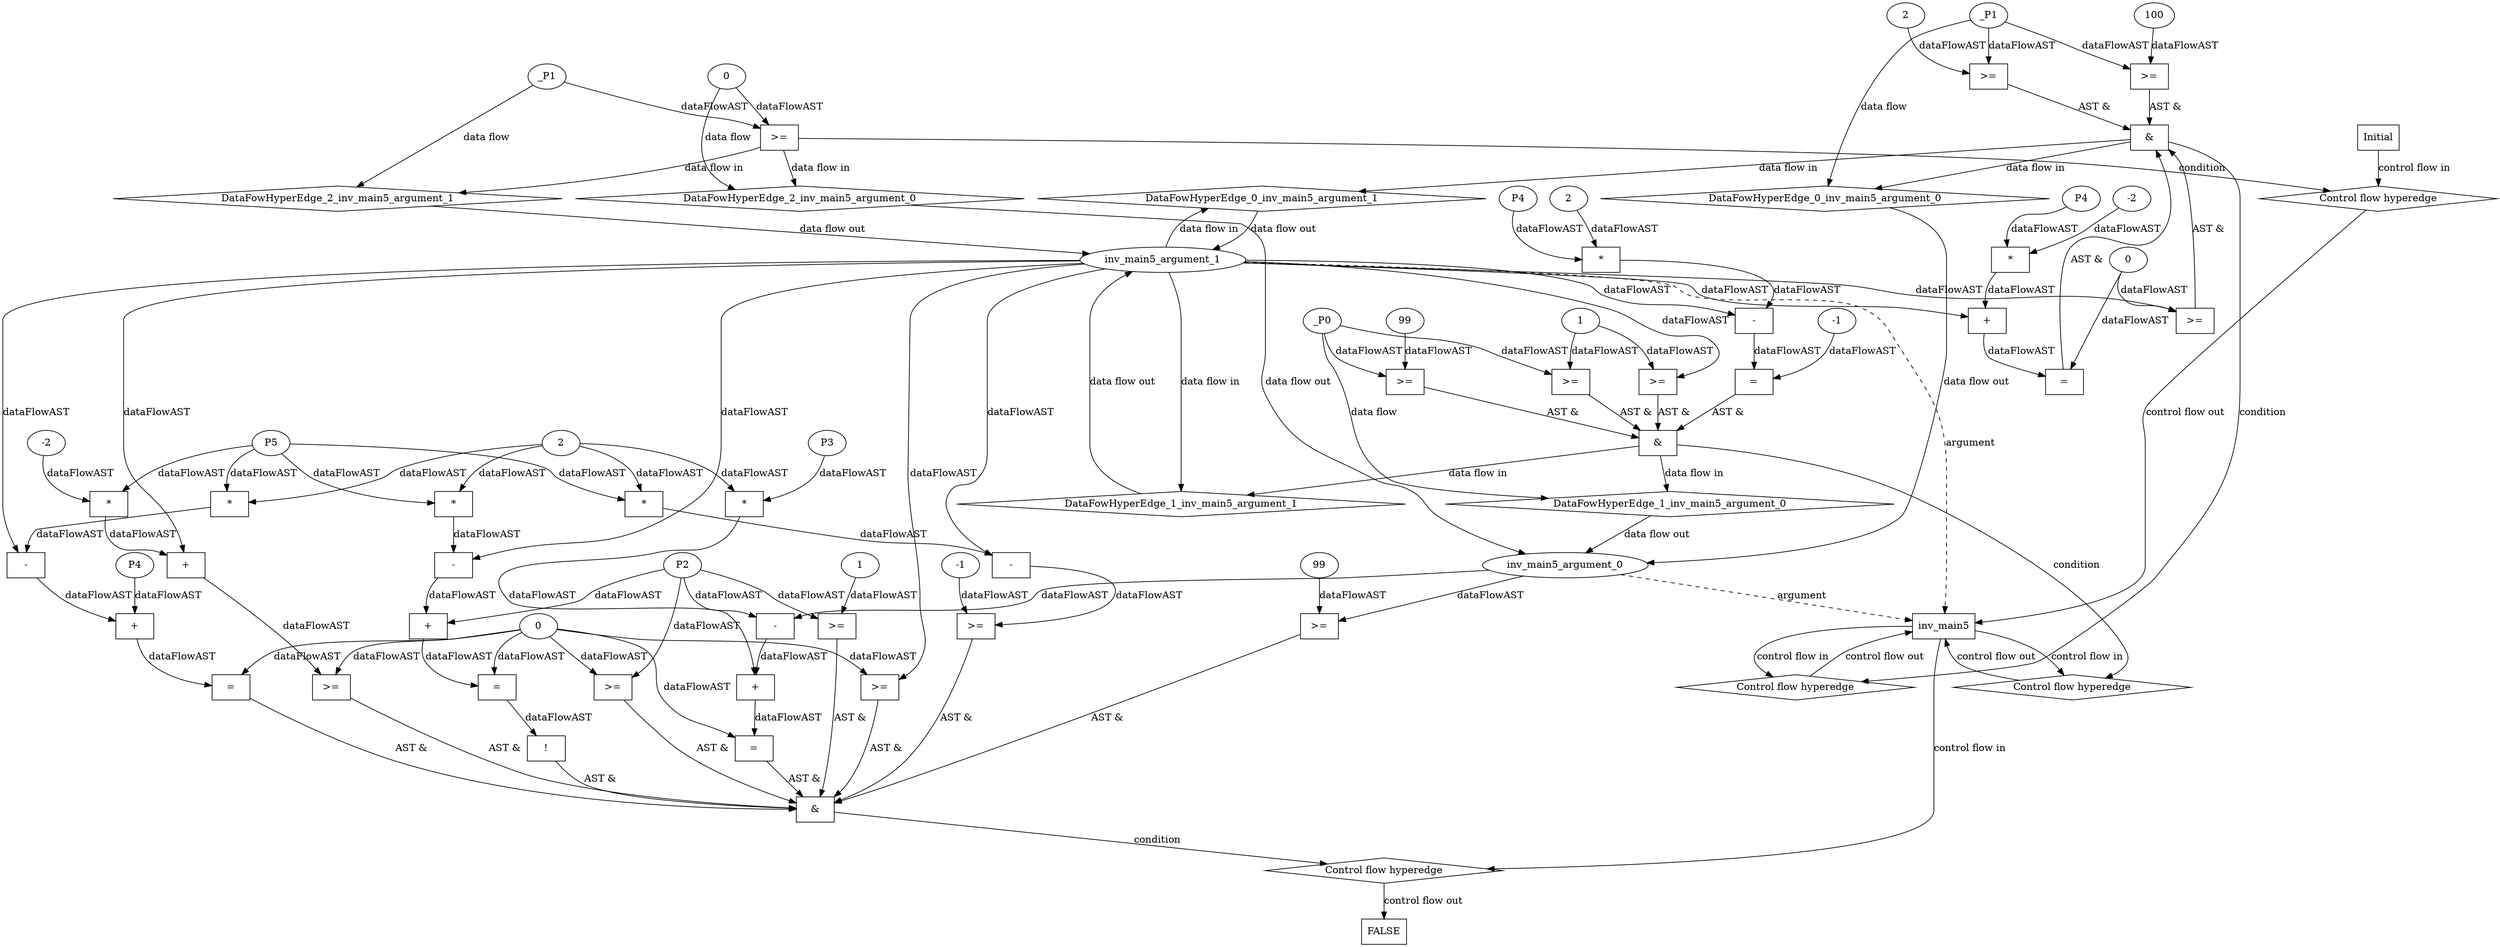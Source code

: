 digraph dag {
"inv_main5" [label="inv_main5" nodeName="inv_main5" class=cfn  shape="rect"];
FALSE [label="FALSE" nodeName=FALSE class=cfn  shape="rect"];
Initial [label="Initial" nodeName=Initial class=cfn  shape="rect"];
ControlFowHyperEdge_0 [label="Control flow hyperedge" nodeName=ControlFowHyperEdge_0 class=controlFlowHyperEdge shape="diamond"];
"inv_main5" -> ControlFowHyperEdge_0 [label="control flow in"]
ControlFowHyperEdge_0 -> "inv_main5" [label="control flow out"]
ControlFowHyperEdge_1 [label="Control flow hyperedge" nodeName=ControlFowHyperEdge_1 class=controlFlowHyperEdge shape="diamond"];
"inv_main5" -> ControlFowHyperEdge_1 [label="control flow in"]
ControlFowHyperEdge_1 -> "inv_main5" [label="control flow out"]
ControlFowHyperEdge_2 [label="Control flow hyperedge" nodeName=ControlFowHyperEdge_2 class=controlFlowHyperEdge shape="diamond"];
"Initial" -> ControlFowHyperEdge_2 [label="control flow in"]
ControlFowHyperEdge_2 -> "inv_main5" [label="control flow out"]
ControlFowHyperEdge_3 [label="Control flow hyperedge" nodeName=ControlFowHyperEdge_3 class=controlFlowHyperEdge shape="diamond"];
"inv_main5" -> ControlFowHyperEdge_3 [label="control flow in"]
ControlFowHyperEdge_3 -> "FALSE" [label="control flow out"]
"inv_main5_argument_0" [label="inv_main5_argument_0" nodeName=argument0 class=argument  head="inv_main5" shape="oval"];
"inv_main5_argument_0" -> "inv_main5"[label="argument" style="dashed"]
"inv_main5_argument_1" [label="inv_main5_argument_1" nodeName=argument1 class=argument  head="inv_main5" shape="oval"];
"inv_main5_argument_1" -> "inv_main5"[label="argument" style="dashed"]

"xxxinv_main5___inv_main5_0xxx_and" [label="&" nodeName="xxxinv_main5___inv_main5_0xxx_and" class=Operator shape="rect"];
"xxxinv_main5___inv_main5_0xxxguard_0_node_0" [label=">=" nodeName="xxxinv_main5___inv_main5_0xxxguard_0_node_0" class=Operator  shape="rect"];
"xxxinv_main5___inv_main5_0xxxguard_0_node_1" [label="100" nodeName="xxxinv_main5___inv_main5_0xxxguard_0_node_1" class=Literal ];
"xxxinv_main5___inv_main5_0xxxguard_0_node_1" -> "xxxinv_main5___inv_main5_0xxxguard_0_node_0"[label="dataFlowAST"]
"xxxinv_main5___inv_main5_0xxxdataFlow_0_node_0" -> "xxxinv_main5___inv_main5_0xxxguard_0_node_0"[label="dataFlowAST"]

"xxxinv_main5___inv_main5_0xxxguard_0_node_0" -> "xxxinv_main5___inv_main5_0xxx_and" [label="AST &"];
"xxxinv_main5___inv_main5_0xxxguard1_node_0" [label=">=" nodeName="xxxinv_main5___inv_main5_0xxxguard1_node_0" class=Operator  shape="rect"];
"xxxinv_main5___inv_main5_0xxxguard1_node_2" [label="2" nodeName="xxxinv_main5___inv_main5_0xxxguard1_node_2" class=Literal ];
"xxxinv_main5___inv_main5_0xxxdataFlow_0_node_0" -> "xxxinv_main5___inv_main5_0xxxguard1_node_0"[label="dataFlowAST"]
"xxxinv_main5___inv_main5_0xxxguard1_node_2" -> "xxxinv_main5___inv_main5_0xxxguard1_node_0"[label="dataFlowAST"]

"xxxinv_main5___inv_main5_0xxxguard1_node_0" -> "xxxinv_main5___inv_main5_0xxx_and" [label="AST &"];
"xxxinv_main5___inv_main5_0xxxguard2_node_0" [label=">=" nodeName="xxxinv_main5___inv_main5_0xxxguard2_node_0" class=Operator  shape="rect"];
"xxxinv_main5___inv_main5_0xxxguard2_node_2" [label="0" nodeName="xxxinv_main5___inv_main5_0xxxguard2_node_2" class=Literal ];
"inv_main5_argument_1" -> "xxxinv_main5___inv_main5_0xxxguard2_node_0"[label="dataFlowAST"]
"xxxinv_main5___inv_main5_0xxxguard2_node_2" -> "xxxinv_main5___inv_main5_0xxxguard2_node_0"[label="dataFlowAST"]

"xxxinv_main5___inv_main5_0xxxguard2_node_0" -> "xxxinv_main5___inv_main5_0xxx_and" [label="AST &"];
"xxxinv_main5___inv_main5_0xxxguard3_node_0" [label="=" nodeName="xxxinv_main5___inv_main5_0xxxguard3_node_0" class=Operator  shape="rect"];
"xxxinv_main5___inv_main5_0xxxguard3_node_1" [label="+" nodeName="xxxinv_main5___inv_main5_0xxxguard3_node_1" class= Operator shape="rect"];
"xxxinv_main5___inv_main5_0xxxguard3_node_3" [label="*" nodeName="xxxinv_main5___inv_main5_0xxxguard3_node_3" class=Operator  shape="rect"];
"xxxinv_main5___inv_main5_0xxxguard3_node_4" [label="-2" nodeName="xxxinv_main5___inv_main5_0xxxguard3_node_4" class=Coeff ];
"xxxinv_main5___inv_main5_0xxxguard3_node_5" [label="P4" nodeName="xxxinv_main5___inv_main5_0xxxguard3_node_5" class=Constant ];
"xxxinv_main5___inv_main5_0xxxguard3_node_1" -> "xxxinv_main5___inv_main5_0xxxguard3_node_0"[label="dataFlowAST"]
"xxxinv_main5___inv_main5_0xxxguard2_node_2" -> "xxxinv_main5___inv_main5_0xxxguard3_node_0"[label="dataFlowAST"]
"inv_main5_argument_1" -> "xxxinv_main5___inv_main5_0xxxguard3_node_1"[label="dataFlowAST"]
"xxxinv_main5___inv_main5_0xxxguard3_node_3" -> "xxxinv_main5___inv_main5_0xxxguard3_node_1"[label="dataFlowAST"]
"xxxinv_main5___inv_main5_0xxxguard3_node_5" -> "xxxinv_main5___inv_main5_0xxxguard3_node_3"[label="dataFlowAST"]
"xxxinv_main5___inv_main5_0xxxguard3_node_4" -> "xxxinv_main5___inv_main5_0xxxguard3_node_3"[label="dataFlowAST"]

"xxxinv_main5___inv_main5_0xxxguard3_node_0" -> "xxxinv_main5___inv_main5_0xxx_and" [label="AST &"];
"xxxinv_main5___inv_main5_0xxx_and" -> "ControlFowHyperEdge_0" [label="condition"];
"xxxinv_main5___inv_main5_0xxxdataFlow_0_node_0" [label="_P1" nodeName="xxxinv_main5___inv_main5_0xxxdataFlow_0_node_0" class=Constant ];

"xxxinv_main5___inv_main5_0xxxdataFlow_0_node_0" -> "DataFowHyperEdge_0_inv_main5_argument_0" [label="data flow"];
"xxxinv_main5___inv_main5_1xxx_and" [label="&" nodeName="xxxinv_main5___inv_main5_1xxx_and" class=Operator shape="rect"];
"xxxinv_main5___inv_main5_1xxxguard_0_node_0" [label="=" nodeName="xxxinv_main5___inv_main5_1xxxguard_0_node_0" class=Operator  shape="rect"];
"xxxinv_main5___inv_main5_1xxxguard_0_node_1" [label="-" nodeName="xxxinv_main5___inv_main5_1xxxguard_0_node_1" class= Operator shape="rect"];
"xxxinv_main5___inv_main5_1xxxguard_0_node_2" [label="*" nodeName="xxxinv_main5___inv_main5_1xxxguard_0_node_2" class=Operator  shape="rect"];
"xxxinv_main5___inv_main5_1xxxguard_0_node_3" [label="2" nodeName="xxxinv_main5___inv_main5_1xxxguard_0_node_3" class=Coeff ];
"xxxinv_main5___inv_main5_1xxxguard_0_node_4" [label="P4" nodeName="xxxinv_main5___inv_main5_1xxxguard_0_node_4" class=Constant ];
"xxxinv_main5___inv_main5_1xxxguard_0_node_6" [label="-1" nodeName="xxxinv_main5___inv_main5_1xxxguard_0_node_6" class=Literal ];
"xxxinv_main5___inv_main5_1xxxguard_0_node_1" -> "xxxinv_main5___inv_main5_1xxxguard_0_node_0"[label="dataFlowAST"]
"xxxinv_main5___inv_main5_1xxxguard_0_node_6" -> "xxxinv_main5___inv_main5_1xxxguard_0_node_0"[label="dataFlowAST"]
"xxxinv_main5___inv_main5_1xxxguard_0_node_2" -> "xxxinv_main5___inv_main5_1xxxguard_0_node_1"[label="dataFlowAST"]
"inv_main5_argument_1" -> "xxxinv_main5___inv_main5_1xxxguard_0_node_1"[label="dataFlowAST"]
"xxxinv_main5___inv_main5_1xxxguard_0_node_3" -> "xxxinv_main5___inv_main5_1xxxguard_0_node_2"[label="dataFlowAST"]
"xxxinv_main5___inv_main5_1xxxguard_0_node_4" -> "xxxinv_main5___inv_main5_1xxxguard_0_node_2"[label="dataFlowAST"]

"xxxinv_main5___inv_main5_1xxxguard_0_node_0" -> "xxxinv_main5___inv_main5_1xxx_and" [label="AST &"];
"xxxinv_main5___inv_main5_1xxxguard1_node_0" [label=">=" nodeName="xxxinv_main5___inv_main5_1xxxguard1_node_0" class=Operator  shape="rect"];
"xxxinv_main5___inv_main5_1xxxguard1_node_1" [label="99" nodeName="xxxinv_main5___inv_main5_1xxxguard1_node_1" class=Literal ];
"xxxinv_main5___inv_main5_1xxxguard1_node_1" -> "xxxinv_main5___inv_main5_1xxxguard1_node_0"[label="dataFlowAST"]
"xxxinv_main5___inv_main5_1xxxdataFlow_0_node_0" -> "xxxinv_main5___inv_main5_1xxxguard1_node_0"[label="dataFlowAST"]

"xxxinv_main5___inv_main5_1xxxguard1_node_0" -> "xxxinv_main5___inv_main5_1xxx_and" [label="AST &"];
"xxxinv_main5___inv_main5_1xxxguard2_node_0" [label=">=" nodeName="xxxinv_main5___inv_main5_1xxxguard2_node_0" class=Operator  shape="rect"];
"xxxinv_main5___inv_main5_1xxxguard2_node_2" [label="1" nodeName="xxxinv_main5___inv_main5_1xxxguard2_node_2" class=Literal ];
"xxxinv_main5___inv_main5_1xxxdataFlow_0_node_0" -> "xxxinv_main5___inv_main5_1xxxguard2_node_0"[label="dataFlowAST"]
"xxxinv_main5___inv_main5_1xxxguard2_node_2" -> "xxxinv_main5___inv_main5_1xxxguard2_node_0"[label="dataFlowAST"]

"xxxinv_main5___inv_main5_1xxxguard2_node_0" -> "xxxinv_main5___inv_main5_1xxx_and" [label="AST &"];
"xxxinv_main5___inv_main5_1xxxguard3_node_0" [label=">=" nodeName="xxxinv_main5___inv_main5_1xxxguard3_node_0" class=Operator  shape="rect"];
"inv_main5_argument_1" -> "xxxinv_main5___inv_main5_1xxxguard3_node_0"[label="dataFlowAST"]
"xxxinv_main5___inv_main5_1xxxguard2_node_2" -> "xxxinv_main5___inv_main5_1xxxguard3_node_0"[label="dataFlowAST"]

"xxxinv_main5___inv_main5_1xxxguard3_node_0" -> "xxxinv_main5___inv_main5_1xxx_and" [label="AST &"];
"xxxinv_main5___inv_main5_1xxx_and" -> "ControlFowHyperEdge_1" [label="condition"];
"xxxinv_main5___inv_main5_1xxxdataFlow_0_node_0" [label="_P0" nodeName="xxxinv_main5___inv_main5_1xxxdataFlow_0_node_0" class=Constant ];

"xxxinv_main5___inv_main5_1xxxdataFlow_0_node_0" -> "DataFowHyperEdge_1_inv_main5_argument_0" [label="data flow"];
"xxxinv_main5___Initial_2xxxguard_0_node_0" [label=">=" nodeName="xxxinv_main5___Initial_2xxxguard_0_node_0" class=Operator  shape="rect"];
"xxxinv_main5___Initial_2xxxdataFlow1_node_0" -> "xxxinv_main5___Initial_2xxxguard_0_node_0"[label="dataFlowAST"]
"xxxinv_main5___Initial_2xxxdataFlow_0_node_0" -> "xxxinv_main5___Initial_2xxxguard_0_node_0"[label="dataFlowAST"]

"xxxinv_main5___Initial_2xxxguard_0_node_0" -> "ControlFowHyperEdge_2" [label="condition"];
"xxxinv_main5___Initial_2xxxdataFlow_0_node_0" [label="0" nodeName="xxxinv_main5___Initial_2xxxdataFlow_0_node_0" class=Literal ];

"xxxinv_main5___Initial_2xxxdataFlow_0_node_0" -> "DataFowHyperEdge_2_inv_main5_argument_0" [label="data flow"];
"xxxinv_main5___Initial_2xxxdataFlow1_node_0" [label="_P1" nodeName="xxxinv_main5___Initial_2xxxdataFlow1_node_0" class=Constant ];

"xxxinv_main5___Initial_2xxxdataFlow1_node_0" -> "DataFowHyperEdge_2_inv_main5_argument_1" [label="data flow"];
"xxxFALSE___inv_main5_3xxx_and" [label="&" nodeName="xxxFALSE___inv_main5_3xxx_and" class=Operator shape="rect"];
"xxxFALSE___inv_main5_3xxxguard1_node_0" [label=">=" nodeName="xxxFALSE___inv_main5_3xxxguard1_node_0" class=Operator  shape="rect"];
"xxxFALSE___inv_main5_3xxxguard1_node_2" [label="99" nodeName="xxxFALSE___inv_main5_3xxxguard1_node_2" class=Literal ];
"inv_main5_argument_0" -> "xxxFALSE___inv_main5_3xxxguard1_node_0"[label="dataFlowAST"]
"xxxFALSE___inv_main5_3xxxguard1_node_2" -> "xxxFALSE___inv_main5_3xxxguard1_node_0"[label="dataFlowAST"]

"xxxFALSE___inv_main5_3xxxguard1_node_0" -> "xxxFALSE___inv_main5_3xxx_and" [label="AST &"];
"xxxFALSE___inv_main5_3xxxguard5_node_0" [label=">=" nodeName="xxxFALSE___inv_main5_3xxxguard5_node_0" class=Operator  shape="rect"];
"xxxFALSE___inv_main5_3xxxguard5_node_1" [label="-" nodeName="xxxFALSE___inv_main5_3xxxguard5_node_1" class= Operator shape="rect"];
"xxxFALSE___inv_main5_3xxxguard5_node_2" [label="*" nodeName="xxxFALSE___inv_main5_3xxxguard5_node_2" class=Operator  shape="rect"];
"xxxFALSE___inv_main5_3xxxguard4_node_3" [label="2" nodeName="xxxFALSE___inv_main5_3xxxguard4_node_3" class=Coeff ];
"xxxFALSE___inv_main5_3xxxguard5_node_4" [label="P5" nodeName="xxxFALSE___inv_main5_3xxxguard5_node_4" class=Constant ];
"xxxFALSE___inv_main5_3xxxguard5_node_6" [label="-1" nodeName="xxxFALSE___inv_main5_3xxxguard5_node_6" class=Literal ];
"xxxFALSE___inv_main5_3xxxguard5_node_1" -> "xxxFALSE___inv_main5_3xxxguard5_node_0"[label="dataFlowAST"]
"xxxFALSE___inv_main5_3xxxguard5_node_6" -> "xxxFALSE___inv_main5_3xxxguard5_node_0"[label="dataFlowAST"]
"xxxFALSE___inv_main5_3xxxguard5_node_2" -> "xxxFALSE___inv_main5_3xxxguard5_node_1"[label="dataFlowAST"]
"inv_main5_argument_1" -> "xxxFALSE___inv_main5_3xxxguard5_node_1"[label="dataFlowAST"]
"xxxFALSE___inv_main5_3xxxguard4_node_3" -> "xxxFALSE___inv_main5_3xxxguard5_node_2"[label="dataFlowAST"]
"xxxFALSE___inv_main5_3xxxguard5_node_4" -> "xxxFALSE___inv_main5_3xxxguard5_node_2"[label="dataFlowAST"]

"xxxFALSE___inv_main5_3xxxguard5_node_0" -> "xxxFALSE___inv_main5_3xxx_and" [label="AST &"];
"xxxFALSE___inv_main5_3xxxguard8_node_0" [label="!" nodeName="xxxFALSE___inv_main5_3xxxguard8_node_0" class=Operator shape="rect"];
"xxxFALSE___inv_main5_3xxxguard8_node_1" [label="=" nodeName="xxxFALSE___inv_main5_3xxxguard8_node_1" class=Operator  shape="rect"];
"xxxFALSE___inv_main5_3xxxguard8_node_2" [label="+" nodeName="xxxFALSE___inv_main5_3xxxguard8_node_2" class= Operator shape="rect"];
"xxxFALSE___inv_main5_3xxxguard8_node_4" [label="-" nodeName="xxxFALSE___inv_main5_3xxxguard8_node_4" class= Operator shape="rect"];
"xxxFALSE___inv_main5_3xxxguard8_node_5" [label="*" nodeName="xxxFALSE___inv_main5_3xxxguard8_node_5" class=Operator  shape="rect"];
"xxxFALSE___inv_main5_3xxxguard4_node_3" [label="2" nodeName="xxxFALSE___inv_main5_3xxxguard4_node_3" class=Coeff ];
"xxxFALSE___inv_main5_3xxxguard8_node_1" -> "xxxFALSE___inv_main5_3xxxguard8_node_0"[label="dataFlowAST"]
"xxxFALSE___inv_main5_3xxxguard8_node_2" -> "xxxFALSE___inv_main5_3xxxguard8_node_1"[label="dataFlowAST"]
"xxxFALSE___inv_main5_3xxxguard_0_node_2" -> "xxxFALSE___inv_main5_3xxxguard8_node_1"[label="dataFlowAST"]
"xxxFALSE___inv_main5_3xxxguard_0_node_1" -> "xxxFALSE___inv_main5_3xxxguard8_node_2"[label="dataFlowAST"]
"xxxFALSE___inv_main5_3xxxguard8_node_4" -> "xxxFALSE___inv_main5_3xxxguard8_node_2"[label="dataFlowAST"]
"xxxFALSE___inv_main5_3xxxguard8_node_5" -> "xxxFALSE___inv_main5_3xxxguard8_node_4"[label="dataFlowAST"]
"inv_main5_argument_1" -> "xxxFALSE___inv_main5_3xxxguard8_node_4"[label="dataFlowAST"]
"xxxFALSE___inv_main5_3xxxguard4_node_3" -> "xxxFALSE___inv_main5_3xxxguard8_node_5"[label="dataFlowAST"]
"xxxFALSE___inv_main5_3xxxguard5_node_4" -> "xxxFALSE___inv_main5_3xxxguard8_node_5"[label="dataFlowAST"]

"xxxFALSE___inv_main5_3xxxguard8_node_0" -> "xxxFALSE___inv_main5_3xxx_and" [label="AST &"];
"xxxFALSE___inv_main5_3xxxguard_0_node_0" [label=">=" nodeName="xxxFALSE___inv_main5_3xxxguard_0_node_0" class=Operator  shape="rect"];
"xxxFALSE___inv_main5_3xxxguard_0_node_1" [label="P2" nodeName="xxxFALSE___inv_main5_3xxxguard_0_node_1" class=Constant ];
"xxxFALSE___inv_main5_3xxxguard_0_node_2" [label="0" nodeName="xxxFALSE___inv_main5_3xxxguard_0_node_2" class=Literal ];
"xxxFALSE___inv_main5_3xxxguard_0_node_1" -> "xxxFALSE___inv_main5_3xxxguard_0_node_0"[label="dataFlowAST"]
"xxxFALSE___inv_main5_3xxxguard_0_node_2" -> "xxxFALSE___inv_main5_3xxxguard_0_node_0"[label="dataFlowAST"]

"xxxFALSE___inv_main5_3xxxguard_0_node_0" -> "xxxFALSE___inv_main5_3xxx_and" [label="AST &"];
"xxxFALSE___inv_main5_3xxxguard2_node_0" [label=">=" nodeName="xxxFALSE___inv_main5_3xxxguard2_node_0" class=Operator  shape="rect"];
"xxxFALSE___inv_main5_3xxxguard2_node_1" [label="1" nodeName="xxxFALSE___inv_main5_3xxxguard2_node_1" class=Literal ];
"xxxFALSE___inv_main5_3xxxguard2_node_1" -> "xxxFALSE___inv_main5_3xxxguard2_node_0"[label="dataFlowAST"]
"xxxFALSE___inv_main5_3xxxguard_0_node_1" -> "xxxFALSE___inv_main5_3xxxguard2_node_0"[label="dataFlowAST"]

"xxxFALSE___inv_main5_3xxxguard2_node_0" -> "xxxFALSE___inv_main5_3xxx_and" [label="AST &"];
"xxxFALSE___inv_main5_3xxxguard4_node_0" [label="=" nodeName="xxxFALSE___inv_main5_3xxxguard4_node_0" class=Operator  shape="rect"];
"xxxFALSE___inv_main5_3xxxguard4_node_1" [label="+" nodeName="xxxFALSE___inv_main5_3xxxguard4_node_1" class= Operator shape="rect"];
"xxxFALSE___inv_main5_3xxxguard4_node_2" [label="*" nodeName="xxxFALSE___inv_main5_3xxxguard4_node_2" class=Operator  shape="rect"];
"xxxFALSE___inv_main5_3xxxguard4_node_3" [label="2" nodeName="xxxFALSE___inv_main5_3xxxguard4_node_3" class=Coeff ];
"xxxFALSE___inv_main5_3xxxguard4_node_4" [label="P3" nodeName="xxxFALSE___inv_main5_3xxxguard4_node_4" class=Constant ];
"xxxFALSE___inv_main5_3xxxguard4_node_5" [label="-" nodeName="xxxFALSE___inv_main5_3xxxguard4_node_5" class= Operator shape="rect"];
"xxxFALSE___inv_main5_3xxxguard4_node_1" -> "xxxFALSE___inv_main5_3xxxguard4_node_0"[label="dataFlowAST"]
"xxxFALSE___inv_main5_3xxxguard_0_node_2" -> "xxxFALSE___inv_main5_3xxxguard4_node_0"[label="dataFlowAST"]
"xxxFALSE___inv_main5_3xxxguard4_node_2" -> "xxxFALSE___inv_main5_3xxxguard4_node_1"[label="dataFlowAST"]
"xxxFALSE___inv_main5_3xxxguard4_node_5" -> "xxxFALSE___inv_main5_3xxxguard4_node_1"[label="dataFlowAST"]
"xxxFALSE___inv_main5_3xxxguard4_node_3" -> "xxxFALSE___inv_main5_3xxxguard4_node_2"[label="dataFlowAST"]
"xxxFALSE___inv_main5_3xxxguard4_node_4" -> "xxxFALSE___inv_main5_3xxxguard4_node_2"[label="dataFlowAST"]
"xxxFALSE___inv_main5_3xxxguard_0_node_1" -> "xxxFALSE___inv_main5_3xxxguard4_node_5"[label="dataFlowAST"]
"inv_main5_argument_0" -> "xxxFALSE___inv_main5_3xxxguard4_node_5"[label="dataFlowAST"]

"xxxFALSE___inv_main5_3xxxguard4_node_0" -> "xxxFALSE___inv_main5_3xxx_and" [label="AST &"];
"xxxFALSE___inv_main5_3xxxguard3_node_0" [label=">=" nodeName="xxxFALSE___inv_main5_3xxxguard3_node_0" class=Operator  shape="rect"];
"inv_main5_argument_1" -> "xxxFALSE___inv_main5_3xxxguard3_node_0"[label="dataFlowAST"]
"xxxFALSE___inv_main5_3xxxguard_0_node_2" -> "xxxFALSE___inv_main5_3xxxguard3_node_0"[label="dataFlowAST"]

"xxxFALSE___inv_main5_3xxxguard3_node_0" -> "xxxFALSE___inv_main5_3xxx_and" [label="AST &"];
"xxxFALSE___inv_main5_3xxxguard7_node_0" [label=">=" nodeName="xxxFALSE___inv_main5_3xxxguard7_node_0" class=Operator  shape="rect"];
"xxxFALSE___inv_main5_3xxxguard7_node_1" [label="+" nodeName="xxxFALSE___inv_main5_3xxxguard7_node_1" class= Operator shape="rect"];
"xxxFALSE___inv_main5_3xxxguard7_node_2" [label="*" nodeName="xxxFALSE___inv_main5_3xxxguard7_node_2" class=Operator  shape="rect"];
"xxxFALSE___inv_main5_3xxxguard7_node_3" [label="-2" nodeName="xxxFALSE___inv_main5_3xxxguard7_node_3" class=Coeff ];
"xxxFALSE___inv_main5_3xxxguard7_node_1" -> "xxxFALSE___inv_main5_3xxxguard7_node_0"[label="dataFlowAST"]
"xxxFALSE___inv_main5_3xxxguard_0_node_2" -> "xxxFALSE___inv_main5_3xxxguard7_node_0"[label="dataFlowAST"]
"xxxFALSE___inv_main5_3xxxguard7_node_2" -> "xxxFALSE___inv_main5_3xxxguard7_node_1"[label="dataFlowAST"]
"inv_main5_argument_1" -> "xxxFALSE___inv_main5_3xxxguard7_node_1"[label="dataFlowAST"]
"xxxFALSE___inv_main5_3xxxguard7_node_3" -> "xxxFALSE___inv_main5_3xxxguard7_node_2"[label="dataFlowAST"]
"xxxFALSE___inv_main5_3xxxguard5_node_4" -> "xxxFALSE___inv_main5_3xxxguard7_node_2"[label="dataFlowAST"]

"xxxFALSE___inv_main5_3xxxguard7_node_0" -> "xxxFALSE___inv_main5_3xxx_and" [label="AST &"];
"xxxFALSE___inv_main5_3xxxguard6_node_0" [label="=" nodeName="xxxFALSE___inv_main5_3xxxguard6_node_0" class=Operator  shape="rect"];
"xxxFALSE___inv_main5_3xxxguard6_node_1" [label="+" nodeName="xxxFALSE___inv_main5_3xxxguard6_node_1" class= Operator shape="rect"];
"xxxFALSE___inv_main5_3xxxguard6_node_2" [label="P4" nodeName="xxxFALSE___inv_main5_3xxxguard6_node_2" class=Constant ];
"xxxFALSE___inv_main5_3xxxguard6_node_3" [label="-" nodeName="xxxFALSE___inv_main5_3xxxguard6_node_3" class= Operator shape="rect"];
"xxxFALSE___inv_main5_3xxxguard6_node_4" [label="*" nodeName="xxxFALSE___inv_main5_3xxxguard6_node_4" class=Operator  shape="rect"];
"xxxFALSE___inv_main5_3xxxguard4_node_3" [label="2" nodeName="xxxFALSE___inv_main5_3xxxguard4_node_3" class=Coeff ];
"xxxFALSE___inv_main5_3xxxguard6_node_1" -> "xxxFALSE___inv_main5_3xxxguard6_node_0"[label="dataFlowAST"]
"xxxFALSE___inv_main5_3xxxguard_0_node_2" -> "xxxFALSE___inv_main5_3xxxguard6_node_0"[label="dataFlowAST"]
"xxxFALSE___inv_main5_3xxxguard6_node_2" -> "xxxFALSE___inv_main5_3xxxguard6_node_1"[label="dataFlowAST"]
"xxxFALSE___inv_main5_3xxxguard6_node_3" -> "xxxFALSE___inv_main5_3xxxguard6_node_1"[label="dataFlowAST"]
"xxxFALSE___inv_main5_3xxxguard6_node_4" -> "xxxFALSE___inv_main5_3xxxguard6_node_3"[label="dataFlowAST"]
"inv_main5_argument_1" -> "xxxFALSE___inv_main5_3xxxguard6_node_3"[label="dataFlowAST"]
"xxxFALSE___inv_main5_3xxxguard4_node_3" -> "xxxFALSE___inv_main5_3xxxguard6_node_4"[label="dataFlowAST"]
"xxxFALSE___inv_main5_3xxxguard5_node_4" -> "xxxFALSE___inv_main5_3xxxguard6_node_4"[label="dataFlowAST"]

"xxxFALSE___inv_main5_3xxxguard6_node_0" -> "xxxFALSE___inv_main5_3xxx_and" [label="AST &"];
"xxxFALSE___inv_main5_3xxx_and" -> "ControlFowHyperEdge_3" [label="condition"];
"DataFowHyperEdge_0_inv_main5_argument_0" [label="DataFowHyperEdge_0_inv_main5_argument_0" nodeName="DataFowHyperEdge_0_inv_main5_argument_0" class=DataFlowHyperedge shape="diamond"];
"DataFowHyperEdge_0_inv_main5_argument_0" -> "inv_main5_argument_0"[label="data flow out"]
"xxxinv_main5___inv_main5_0xxx_and" -> "DataFowHyperEdge_0_inv_main5_argument_0"[label="data flow in"]
"DataFowHyperEdge_0_inv_main5_argument_1" [label="DataFowHyperEdge_0_inv_main5_argument_1" nodeName="DataFowHyperEdge_0_inv_main5_argument_1" class=DataFlowHyperedge shape="diamond"];
"DataFowHyperEdge_0_inv_main5_argument_1" -> "inv_main5_argument_1"[label="data flow out"]
"xxxinv_main5___inv_main5_0xxx_and" -> "DataFowHyperEdge_0_inv_main5_argument_1"[label="data flow in"]
"DataFowHyperEdge_1_inv_main5_argument_0" [label="DataFowHyperEdge_1_inv_main5_argument_0" nodeName="DataFowHyperEdge_1_inv_main5_argument_0" class=DataFlowHyperedge shape="diamond"];
"DataFowHyperEdge_1_inv_main5_argument_0" -> "inv_main5_argument_0"[label="data flow out"]
"xxxinv_main5___inv_main5_1xxx_and" -> "DataFowHyperEdge_1_inv_main5_argument_0"[label="data flow in"]
"DataFowHyperEdge_1_inv_main5_argument_1" [label="DataFowHyperEdge_1_inv_main5_argument_1" nodeName="DataFowHyperEdge_1_inv_main5_argument_1" class=DataFlowHyperedge shape="diamond"];
"DataFowHyperEdge_1_inv_main5_argument_1" -> "inv_main5_argument_1"[label="data flow out"]
"xxxinv_main5___inv_main5_1xxx_and" -> "DataFowHyperEdge_1_inv_main5_argument_1"[label="data flow in"]
"DataFowHyperEdge_2_inv_main5_argument_0" [label="DataFowHyperEdge_2_inv_main5_argument_0" nodeName="DataFowHyperEdge_2_inv_main5_argument_0" class=DataFlowHyperedge shape="diamond"];
"DataFowHyperEdge_2_inv_main5_argument_0" -> "inv_main5_argument_0"[label="data flow out"]
"xxxinv_main5___Initial_2xxxguard_0_node_0" -> "DataFowHyperEdge_2_inv_main5_argument_0"[label="data flow in"]
"DataFowHyperEdge_2_inv_main5_argument_1" [label="DataFowHyperEdge_2_inv_main5_argument_1" nodeName="DataFowHyperEdge_2_inv_main5_argument_1" class=DataFlowHyperedge shape="diamond"];
"DataFowHyperEdge_2_inv_main5_argument_1" -> "inv_main5_argument_1"[label="data flow out"]
"xxxinv_main5___Initial_2xxxguard_0_node_0" -> "DataFowHyperEdge_2_inv_main5_argument_1"[label="data flow in"]
"inv_main5_argument_1" -> "DataFowHyperEdge_0_inv_main5_argument_1"[label="data flow in"]
"inv_main5_argument_1" -> "DataFowHyperEdge_1_inv_main5_argument_1"[label="data flow in"]




}

